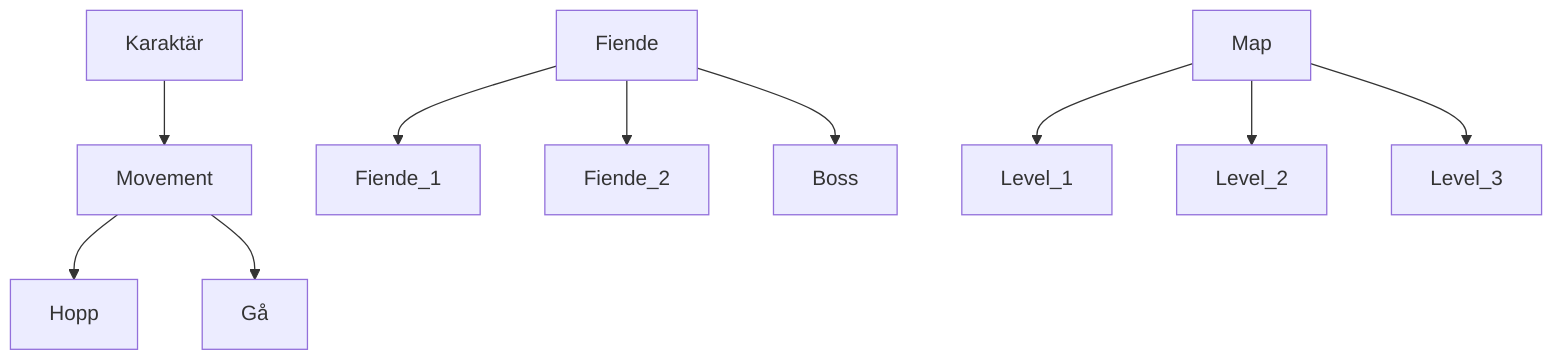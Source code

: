 graph TD

Karaktär --> Movement
Movement --> Hopp
Movement --> Gå

Fiende --> Fiende_1
Fiende --> Fiende_2
Fiende --> Boss

Map --> Level_1
Map --> Level_2
Map --> Level_3